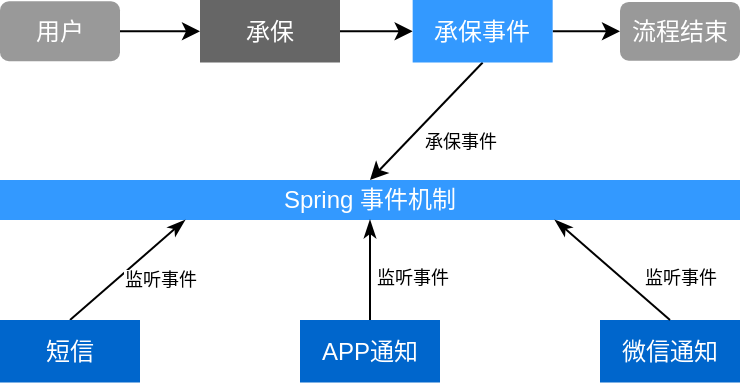 <mxfile version="12.6.5" type="device"><diagram id="vaehu49UvhSBhgD8680A" name="第 1 页"><mxGraphModel dx="813" dy="470" grid="1" gridSize="10" guides="1" tooltips="1" connect="1" arrows="1" fold="1" page="1" pageScale="1" pageWidth="583" pageHeight="413" math="0" shadow="0"><root><mxCell id="0"/><mxCell id="1" parent="0"/><mxCell id="8U0cvo_kc29U5_GnBzlc-13" style="edgeStyle=orthogonalEdgeStyle;orthogonalLoop=1;jettySize=auto;html=1;entryX=0;entryY=0.5;entryDx=0;entryDy=0;fontColor=#FFFFFF;fontSize=11;rounded=0;strokeWidth=1;comic=0;" edge="1" parent="1" source="8U0cvo_kc29U5_GnBzlc-1" target="8U0cvo_kc29U5_GnBzlc-2"><mxGeometry relative="1" as="geometry"/></mxCell><mxCell id="8U0cvo_kc29U5_GnBzlc-1" value="用户" style="rounded=1;whiteSpace=wrap;html=1;fillColor=#999999;strokeColor=none;fontColor=#FFFFFF;" vertex="1" parent="1"><mxGeometry x="10" y="10.63" width="60" height="30" as="geometry"/></mxCell><mxCell id="8U0cvo_kc29U5_GnBzlc-14" style="edgeStyle=orthogonalEdgeStyle;rounded=0;comic=0;orthogonalLoop=1;jettySize=auto;html=1;entryX=0;entryY=0.5;entryDx=0;entryDy=0;strokeWidth=1;fontSize=11;fontColor=#FFFFFF;" edge="1" parent="1" source="8U0cvo_kc29U5_GnBzlc-2" target="8U0cvo_kc29U5_GnBzlc-3"><mxGeometry relative="1" as="geometry"/></mxCell><mxCell id="8U0cvo_kc29U5_GnBzlc-2" value="承保" style="rounded=0;whiteSpace=wrap;html=1;fillColor=#666666;strokeColor=none;fontColor=#FFFFFF;" vertex="1" parent="1"><mxGeometry x="110" y="10" width="70" height="31.25" as="geometry"/></mxCell><mxCell id="8U0cvo_kc29U5_GnBzlc-15" style="edgeStyle=orthogonalEdgeStyle;rounded=0;comic=0;orthogonalLoop=1;jettySize=auto;html=1;entryX=0;entryY=0.5;entryDx=0;entryDy=0;strokeWidth=1;fontSize=11;fontColor=#FFFFFF;jumpSize=6;" edge="1" parent="1" source="8U0cvo_kc29U5_GnBzlc-3" target="8U0cvo_kc29U5_GnBzlc-5"><mxGeometry relative="1" as="geometry"/></mxCell><mxCell id="8U0cvo_kc29U5_GnBzlc-18" style="rounded=0;comic=0;jumpSize=6;orthogonalLoop=1;jettySize=auto;html=1;entryX=0.5;entryY=0;entryDx=0;entryDy=0;strokeWidth=1;fontSize=11;fontColor=#FFFFFF;exitX=0.5;exitY=1;exitDx=0;exitDy=0;" edge="1" parent="1" source="8U0cvo_kc29U5_GnBzlc-3" target="8U0cvo_kc29U5_GnBzlc-6"><mxGeometry relative="1" as="geometry"/></mxCell><mxCell id="8U0cvo_kc29U5_GnBzlc-19" value="&lt;font color=&quot;#000000&quot;&gt;承保事件&lt;/font&gt;" style="text;align=center;verticalAlign=middle;resizable=0;points=[];labelBackgroundColor=#ffffff;fontSize=9;fontColor=#FFFFFF;spacing=2;spacingRight=-1;textDirection=ltr;horizontal=1;html=1;" vertex="1" connectable="0" parent="8U0cvo_kc29U5_GnBzlc-18"><mxGeometry x="-0.17" y="1" relative="1" as="geometry"><mxPoint x="11.2" y="13.8" as="offset"/></mxGeometry></mxCell><mxCell id="8U0cvo_kc29U5_GnBzlc-3" value="承保事件" style="rounded=0;whiteSpace=wrap;html=1;fillColor=#3399FF;strokeColor=none;fontColor=#FFFFFF;" vertex="1" parent="1"><mxGeometry x="216.33" y="10" width="70" height="31.25" as="geometry"/></mxCell><mxCell id="8U0cvo_kc29U5_GnBzlc-5" value="流程结束" style="rounded=1;whiteSpace=wrap;html=1;fillColor=#999999;strokeColor=none;fontColor=#FFFFFF;" vertex="1" parent="1"><mxGeometry x="320" y="10.94" width="60" height="29.38" as="geometry"/></mxCell><mxCell id="8U0cvo_kc29U5_GnBzlc-6" value="Spring 事件机制" style="rounded=0;whiteSpace=wrap;html=1;fillColor=#3399FF;strokeColor=none;fontColor=#FFFFFF;" vertex="1" parent="1"><mxGeometry x="10" y="100" width="370" height="20" as="geometry"/></mxCell><mxCell id="8U0cvo_kc29U5_GnBzlc-20" style="edgeStyle=none;rounded=0;comic=0;jumpSize=6;orthogonalLoop=1;jettySize=auto;html=1;entryX=0.25;entryY=1;entryDx=0;entryDy=0;endArrow=classicThin;endFill=1;strokeWidth=1;fontSize=9;fontColor=#FFFFFF;exitX=0.5;exitY=0;exitDx=0;exitDy=0;" edge="1" parent="1" source="8U0cvo_kc29U5_GnBzlc-9" target="8U0cvo_kc29U5_GnBzlc-6"><mxGeometry relative="1" as="geometry"/></mxCell><mxCell id="8U0cvo_kc29U5_GnBzlc-21" value="&lt;span style=&quot;color: rgb(0 , 0 , 0)&quot;&gt;监听&lt;/span&gt;&lt;font color=&quot;#000000&quot;&gt;事件&lt;/font&gt;" style="text;html=1;align=center;verticalAlign=middle;resizable=0;points=[];labelBackgroundColor=#ffffff;fontSize=9;fontColor=#FFFFFF;" vertex="1" connectable="0" parent="8U0cvo_kc29U5_GnBzlc-20"><mxGeometry x="-0.146" y="-1" relative="1" as="geometry"><mxPoint x="19.89" y="0.51" as="offset"/></mxGeometry></mxCell><mxCell id="8U0cvo_kc29U5_GnBzlc-9" value="短信&lt;span style=&quot;font-family: monospace; font-size: 0px; white-space: nowrap;&quot;&gt;%3CmxGraphModel%3E%3Croot%3E%3CmxCell%20id%3D%220%22%2F%3E%3CmxCell%20id%3D%221%22%20parent%3D%220%22%2F%3E%3CmxCell%20id%3D%222%22%20value%3D%22Spring%20%E4%BA%8B%E4%BB%B6%E6%9C%BA%E5%88%B6%22%20style%3D%22rounded%3D0%3BwhiteSpace%3Dwrap%3Bhtml%3D1%3B%22%20vertex%3D%221%22%20parent%3D%221%22%3E%3CmxGeometry%20x%3D%22220%22%20y%3D%22170%22%20width%3D%22120%22%20height%3D%2260%22%20as%3D%22geometry%22%2F%3E%3C%2FmxCell%3E%3C%2Froot%3E%3C%2FmxGraphModel%3E&lt;/span&gt;" style="rounded=0;whiteSpace=wrap;html=1;fillColor=#0066CC;strokeColor=none;fontColor=#FFFFFF;" vertex="1" parent="1"><mxGeometry x="10" y="170" width="70" height="31.25" as="geometry"/></mxCell><mxCell id="8U0cvo_kc29U5_GnBzlc-11" value="APP通知" style="rounded=0;whiteSpace=wrap;html=1;fillColor=#0066CC;strokeColor=none;fontColor=#FFFFFF;" vertex="1" parent="1"><mxGeometry x="160" y="170" width="70" height="31.25" as="geometry"/></mxCell><mxCell id="8U0cvo_kc29U5_GnBzlc-12" value="微信通知" style="rounded=0;whiteSpace=wrap;html=1;fillColor=#0066CC;strokeColor=none;fontColor=#FFFFFF;" vertex="1" parent="1"><mxGeometry x="310" y="170" width="70" height="31.25" as="geometry"/></mxCell><mxCell id="8U0cvo_kc29U5_GnBzlc-22" style="edgeStyle=none;rounded=0;comic=0;jumpSize=6;orthogonalLoop=1;jettySize=auto;html=1;entryX=0.5;entryY=1;entryDx=0;entryDy=0;endArrow=classicThin;endFill=1;strokeWidth=1;fontSize=9;fontColor=#FFFFFF;exitX=0.5;exitY=0;exitDx=0;exitDy=0;" edge="1" parent="1" source="8U0cvo_kc29U5_GnBzlc-11" target="8U0cvo_kc29U5_GnBzlc-6"><mxGeometry relative="1" as="geometry"><mxPoint x="55" y="180" as="sourcePoint"/><mxPoint x="112.5" y="130" as="targetPoint"/></mxGeometry></mxCell><mxCell id="8U0cvo_kc29U5_GnBzlc-23" value="&lt;span style=&quot;color: rgb(0 , 0 , 0)&quot;&gt;监听&lt;/span&gt;&lt;font color=&quot;#000000&quot;&gt;事件&lt;/font&gt;" style="text;html=1;align=center;verticalAlign=middle;resizable=0;points=[];labelBackgroundColor=#ffffff;fontSize=9;fontColor=#FFFFFF;" vertex="1" connectable="0" parent="8U0cvo_kc29U5_GnBzlc-22"><mxGeometry x="-0.146" y="-1" relative="1" as="geometry"><mxPoint x="19.89" y="0.51" as="offset"/></mxGeometry></mxCell><mxCell id="8U0cvo_kc29U5_GnBzlc-24" style="edgeStyle=none;rounded=0;comic=0;jumpSize=6;orthogonalLoop=1;jettySize=auto;html=1;entryX=0.75;entryY=1;entryDx=0;entryDy=0;endArrow=classicThin;endFill=1;strokeWidth=1;fontSize=9;fontColor=#FFFFFF;exitX=0.5;exitY=0;exitDx=0;exitDy=0;" edge="1" parent="1" source="8U0cvo_kc29U5_GnBzlc-12" target="8U0cvo_kc29U5_GnBzlc-6"><mxGeometry relative="1" as="geometry"><mxPoint x="205" y="180" as="sourcePoint"/><mxPoint x="205" y="130" as="targetPoint"/></mxGeometry></mxCell><mxCell id="8U0cvo_kc29U5_GnBzlc-25" value="&lt;span style=&quot;color: rgb(0 , 0 , 0)&quot;&gt;监听&lt;/span&gt;&lt;font color=&quot;#000000&quot;&gt;事件&lt;/font&gt;" style="text;html=1;align=center;verticalAlign=middle;resizable=0;points=[];labelBackgroundColor=#ffffff;fontSize=9;fontColor=#FFFFFF;" vertex="1" connectable="0" parent="8U0cvo_kc29U5_GnBzlc-24"><mxGeometry x="-0.146" y="-1" relative="1" as="geometry"><mxPoint x="28.79" y="0.51" as="offset"/></mxGeometry></mxCell></root></mxGraphModel></diagram></mxfile>